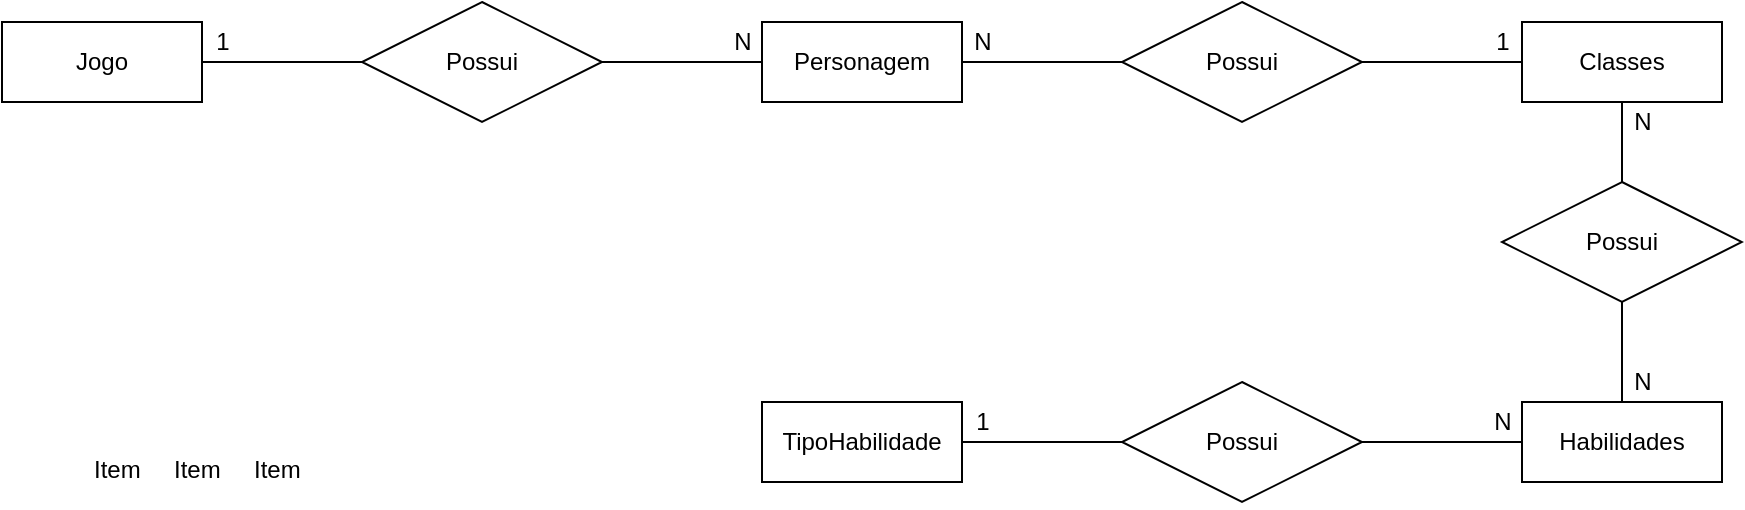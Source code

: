<mxfile version="14.9.5" type="device" pages="2"><diagram id="qcQOWo5mP9EV_OPhHQZC" name="Hroads Conceitual"><mxGraphModel dx="1038" dy="579" grid="1" gridSize="10" guides="1" tooltips="1" connect="1" arrows="1" fold="1" page="1" pageScale="1" pageWidth="827" pageHeight="1169" math="0" shadow="0"><root><mxCell id="0"/><mxCell id="1" parent="0"/><mxCell id="XZk0jeZ_s2d-LHmy0Vbu-28" style="edgeStyle=orthogonalEdgeStyle;rounded=0;orthogonalLoop=1;jettySize=auto;html=1;endArrow=none;endFill=0;" edge="1" parent="1" source="XZk0jeZ_s2d-LHmy0Vbu-4" target="XZk0jeZ_s2d-LHmy0Vbu-25"><mxGeometry relative="1" as="geometry"/></mxCell><mxCell id="XZk0jeZ_s2d-LHmy0Vbu-4" value="Jogo" style="whiteSpace=wrap;html=1;align=center;" vertex="1" parent="1"><mxGeometry y="320" width="100" height="40" as="geometry"/></mxCell><mxCell id="XZk0jeZ_s2d-LHmy0Vbu-30" style="edgeStyle=orthogonalEdgeStyle;rounded=0;orthogonalLoop=1;jettySize=auto;html=1;entryX=0;entryY=0.5;entryDx=0;entryDy=0;endArrow=none;endFill=0;" edge="1" parent="1" source="XZk0jeZ_s2d-LHmy0Vbu-7" target="XZk0jeZ_s2d-LHmy0Vbu-26"><mxGeometry relative="1" as="geometry"/></mxCell><mxCell id="XZk0jeZ_s2d-LHmy0Vbu-7" value="Personagem" style="whiteSpace=wrap;html=1;align=center;" vertex="1" parent="1"><mxGeometry x="380" y="320" width="100" height="40" as="geometry"/></mxCell><mxCell id="XZk0jeZ_s2d-LHmy0Vbu-32" style="edgeStyle=orthogonalEdgeStyle;rounded=0;orthogonalLoop=1;jettySize=auto;html=1;entryX=0.5;entryY=0;entryDx=0;entryDy=0;endArrow=none;endFill=0;" edge="1" parent="1" source="XZk0jeZ_s2d-LHmy0Vbu-9" target="XZk0jeZ_s2d-LHmy0Vbu-27"><mxGeometry relative="1" as="geometry"/></mxCell><mxCell id="XZk0jeZ_s2d-LHmy0Vbu-9" value="Classes" style="whiteSpace=wrap;html=1;align=center;" vertex="1" parent="1"><mxGeometry x="760" y="320" width="100" height="40" as="geometry"/></mxCell><mxCell id="XZk0jeZ_s2d-LHmy0Vbu-35" style="edgeStyle=orthogonalEdgeStyle;rounded=0;orthogonalLoop=1;jettySize=auto;html=1;entryX=1;entryY=0.5;entryDx=0;entryDy=0;endArrow=none;endFill=0;" edge="1" parent="1" source="XZk0jeZ_s2d-LHmy0Vbu-10" target="XZk0jeZ_s2d-LHmy0Vbu-34"><mxGeometry relative="1" as="geometry"/></mxCell><mxCell id="XZk0jeZ_s2d-LHmy0Vbu-10" value="Habilidades" style="whiteSpace=wrap;html=1;align=center;" vertex="1" parent="1"><mxGeometry x="760" y="510" width="100" height="40" as="geometry"/></mxCell><mxCell id="XZk0jeZ_s2d-LHmy0Vbu-11" value="TipoHabilidade" style="whiteSpace=wrap;html=1;align=center;" vertex="1" parent="1"><mxGeometry x="380" y="510" width="100" height="40" as="geometry"/></mxCell><mxCell id="XZk0jeZ_s2d-LHmy0Vbu-29" style="edgeStyle=orthogonalEdgeStyle;rounded=0;orthogonalLoop=1;jettySize=auto;html=1;endArrow=none;endFill=0;" edge="1" parent="1" source="XZk0jeZ_s2d-LHmy0Vbu-25" target="XZk0jeZ_s2d-LHmy0Vbu-7"><mxGeometry relative="1" as="geometry"/></mxCell><mxCell id="XZk0jeZ_s2d-LHmy0Vbu-25" value="Possui" style="shape=rhombus;perimeter=rhombusPerimeter;whiteSpace=wrap;html=1;align=center;" vertex="1" parent="1"><mxGeometry x="180" y="310" width="120" height="60" as="geometry"/></mxCell><mxCell id="XZk0jeZ_s2d-LHmy0Vbu-31" style="edgeStyle=orthogonalEdgeStyle;rounded=0;orthogonalLoop=1;jettySize=auto;html=1;entryX=0;entryY=0.5;entryDx=0;entryDy=0;endArrow=none;endFill=0;" edge="1" parent="1" source="XZk0jeZ_s2d-LHmy0Vbu-26" target="XZk0jeZ_s2d-LHmy0Vbu-9"><mxGeometry relative="1" as="geometry"/></mxCell><mxCell id="XZk0jeZ_s2d-LHmy0Vbu-26" value="Possui" style="shape=rhombus;perimeter=rhombusPerimeter;whiteSpace=wrap;html=1;align=center;" vertex="1" parent="1"><mxGeometry x="560" y="310" width="120" height="60" as="geometry"/></mxCell><mxCell id="XZk0jeZ_s2d-LHmy0Vbu-33" style="edgeStyle=orthogonalEdgeStyle;rounded=0;orthogonalLoop=1;jettySize=auto;html=1;entryX=0.5;entryY=0;entryDx=0;entryDy=0;endArrow=none;endFill=0;" edge="1" parent="1" source="XZk0jeZ_s2d-LHmy0Vbu-27" target="XZk0jeZ_s2d-LHmy0Vbu-10"><mxGeometry relative="1" as="geometry"/></mxCell><mxCell id="XZk0jeZ_s2d-LHmy0Vbu-27" value="Possui" style="shape=rhombus;perimeter=rhombusPerimeter;whiteSpace=wrap;html=1;align=center;" vertex="1" parent="1"><mxGeometry x="750" y="400" width="120" height="60" as="geometry"/></mxCell><mxCell id="XZk0jeZ_s2d-LHmy0Vbu-36" style="edgeStyle=orthogonalEdgeStyle;rounded=0;orthogonalLoop=1;jettySize=auto;html=1;entryX=1;entryY=0.5;entryDx=0;entryDy=0;endArrow=none;endFill=0;" edge="1" parent="1" source="XZk0jeZ_s2d-LHmy0Vbu-34" target="XZk0jeZ_s2d-LHmy0Vbu-11"><mxGeometry relative="1" as="geometry"/></mxCell><mxCell id="XZk0jeZ_s2d-LHmy0Vbu-34" value="Possui" style="shape=rhombus;perimeter=rhombusPerimeter;whiteSpace=wrap;html=1;align=center;" vertex="1" parent="1"><mxGeometry x="560" y="500" width="120" height="60" as="geometry"/></mxCell><mxCell id="XZk0jeZ_s2d-LHmy0Vbu-37" value="1" style="text;html=1;align=center;verticalAlign=middle;resizable=0;points=[];autosize=1;strokeColor=none;" vertex="1" parent="1"><mxGeometry x="100" y="320" width="20" height="20" as="geometry"/></mxCell><mxCell id="XZk0jeZ_s2d-LHmy0Vbu-38" value="N" style="text;html=1;align=center;verticalAlign=middle;resizable=0;points=[];autosize=1;strokeColor=none;" vertex="1" parent="1"><mxGeometry x="360" y="320" width="20" height="20" as="geometry"/></mxCell><mxCell id="XZk0jeZ_s2d-LHmy0Vbu-39" value="N" style="text;html=1;align=center;verticalAlign=middle;resizable=0;points=[];autosize=1;strokeColor=none;" vertex="1" parent="1"><mxGeometry x="480" y="320" width="20" height="20" as="geometry"/></mxCell><mxCell id="XZk0jeZ_s2d-LHmy0Vbu-40" value="1" style="text;html=1;align=center;verticalAlign=middle;resizable=0;points=[];autosize=1;strokeColor=none;" vertex="1" parent="1"><mxGeometry x="740" y="320" width="20" height="20" as="geometry"/></mxCell><mxCell id="XZk0jeZ_s2d-LHmy0Vbu-41" value="N" style="text;html=1;align=center;verticalAlign=middle;resizable=0;points=[];autosize=1;strokeColor=none;" vertex="1" parent="1"><mxGeometry x="740" y="510" width="20" height="20" as="geometry"/></mxCell><mxCell id="XZk0jeZ_s2d-LHmy0Vbu-42" value="1" style="text;html=1;align=center;verticalAlign=middle;resizable=0;points=[];autosize=1;strokeColor=none;" vertex="1" parent="1"><mxGeometry x="480" y="510" width="20" height="20" as="geometry"/></mxCell><mxCell id="XZk0jeZ_s2d-LHmy0Vbu-43" value="N" style="text;html=1;align=center;verticalAlign=middle;resizable=0;points=[];autosize=1;strokeColor=none;" vertex="1" parent="1"><mxGeometry x="810" y="360" width="20" height="20" as="geometry"/></mxCell><mxCell id="XZk0jeZ_s2d-LHmy0Vbu-44" value="N" style="text;html=1;align=center;verticalAlign=middle;resizable=0;points=[];autosize=1;strokeColor=none;" vertex="1" parent="1"><mxGeometry x="810" y="490" width="20" height="20" as="geometry"/></mxCell><mxCell id="fDyMAJk1AnA_8KZ-zSnN-1" value="Item" style="text;strokeColor=none;fillColor=none;spacingLeft=4;spacingRight=4;overflow=hidden;rotatable=0;points=[[0,0.5],[1,0.5]];portConstraint=eastwest;fontSize=12;" vertex="1" parent="1"><mxGeometry x="40" y="530" width="40" height="30" as="geometry"/></mxCell><mxCell id="fDyMAJk1AnA_8KZ-zSnN-2" value="Item" style="text;strokeColor=none;fillColor=none;spacingLeft=4;spacingRight=4;overflow=hidden;rotatable=0;points=[[0,0.5],[1,0.5]];portConstraint=eastwest;fontSize=12;" vertex="1" parent="1"><mxGeometry x="80" y="530" width="40" height="30" as="geometry"/></mxCell><mxCell id="fDyMAJk1AnA_8KZ-zSnN-3" value="Item" style="text;strokeColor=none;fillColor=none;spacingLeft=4;spacingRight=4;overflow=hidden;rotatable=0;points=[[0,0.5],[1,0.5]];portConstraint=eastwest;fontSize=12;" vertex="1" parent="1"><mxGeometry x="120" y="530" width="40" height="30" as="geometry"/></mxCell></root></mxGraphModel></diagram><diagram id="tCDxT_-FCyscC1CX2ZVJ" name="Hroads Lógico"><mxGraphModel dx="1038" dy="579" grid="1" gridSize="10" guides="1" tooltips="1" connect="1" arrows="1" fold="1" page="1" pageScale="1" pageWidth="827" pageHeight="1169" math="0" shadow="0"><root><mxCell id="GwX9rxNa3eCPQBNe-XG7-0"/><mxCell id="GwX9rxNa3eCPQBNe-XG7-1" parent="GwX9rxNa3eCPQBNe-XG7-0"/><mxCell id="GwX9rxNa3eCPQBNe-XG7-2" value="Jogo" style="shape=table;startSize=30;container=1;collapsible=1;childLayout=tableLayout;fixedRows=1;rowLines=0;fontStyle=1;align=center;resizeLast=1;" vertex="1" parent="GwX9rxNa3eCPQBNe-XG7-1"><mxGeometry y="240" width="180" height="130" as="geometry"/></mxCell><mxCell id="GwX9rxNa3eCPQBNe-XG7-3" value="" style="shape=partialRectangle;collapsible=0;dropTarget=0;pointerEvents=0;fillColor=none;top=0;left=0;bottom=1;right=0;points=[[0,0.5],[1,0.5]];portConstraint=eastwest;" vertex="1" parent="GwX9rxNa3eCPQBNe-XG7-2"><mxGeometry y="30" width="180" height="30" as="geometry"/></mxCell><mxCell id="GwX9rxNa3eCPQBNe-XG7-4" value="PK" style="shape=partialRectangle;connectable=0;fillColor=none;top=0;left=0;bottom=0;right=0;fontStyle=1;overflow=hidden;" vertex="1" parent="GwX9rxNa3eCPQBNe-XG7-3"><mxGeometry width="30" height="30" as="geometry"/></mxCell><mxCell id="GwX9rxNa3eCPQBNe-XG7-5" value="IDJogo" style="shape=partialRectangle;connectable=0;fillColor=none;top=0;left=0;bottom=0;right=0;align=left;spacingLeft=6;fontStyle=5;overflow=hidden;" vertex="1" parent="GwX9rxNa3eCPQBNe-XG7-3"><mxGeometry x="30" width="150" height="30" as="geometry"/></mxCell><mxCell id="GwX9rxNa3eCPQBNe-XG7-6" value="" style="shape=partialRectangle;collapsible=0;dropTarget=0;pointerEvents=0;fillColor=none;top=0;left=0;bottom=0;right=0;points=[[0,0.5],[1,0.5]];portConstraint=eastwest;" vertex="1" parent="GwX9rxNa3eCPQBNe-XG7-2"><mxGeometry y="60" width="180" height="30" as="geometry"/></mxCell><mxCell id="GwX9rxNa3eCPQBNe-XG7-7" value="" style="shape=partialRectangle;connectable=0;fillColor=none;top=0;left=0;bottom=0;right=0;editable=1;overflow=hidden;" vertex="1" parent="GwX9rxNa3eCPQBNe-XG7-6"><mxGeometry width="30" height="30" as="geometry"/></mxCell><mxCell id="GwX9rxNa3eCPQBNe-XG7-8" value="Nome" style="shape=partialRectangle;connectable=0;fillColor=none;top=0;left=0;bottom=0;right=0;align=left;spacingLeft=6;overflow=hidden;" vertex="1" parent="GwX9rxNa3eCPQBNe-XG7-6"><mxGeometry x="30" width="150" height="30" as="geometry"/></mxCell><mxCell id="GwX9rxNa3eCPQBNe-XG7-9" value="" style="shape=partialRectangle;collapsible=0;dropTarget=0;pointerEvents=0;fillColor=none;top=0;left=0;bottom=0;right=0;points=[[0,0.5],[1,0.5]];portConstraint=eastwest;" vertex="1" parent="GwX9rxNa3eCPQBNe-XG7-2"><mxGeometry y="90" width="180" height="30" as="geometry"/></mxCell><mxCell id="GwX9rxNa3eCPQBNe-XG7-10" value="" style="shape=partialRectangle;connectable=0;fillColor=none;top=0;left=0;bottom=0;right=0;editable=1;overflow=hidden;" vertex="1" parent="GwX9rxNa3eCPQBNe-XG7-9"><mxGeometry width="30" height="30" as="geometry"/></mxCell><mxCell id="GwX9rxNa3eCPQBNe-XG7-11" value="Empresa" style="shape=partialRectangle;connectable=0;fillColor=none;top=0;left=0;bottom=0;right=0;align=left;spacingLeft=6;overflow=hidden;" vertex="1" parent="GwX9rxNa3eCPQBNe-XG7-9"><mxGeometry x="30" width="150" height="30" as="geometry"/></mxCell><mxCell id="GwX9rxNa3eCPQBNe-XG7-15" value="Personagem" style="shape=table;startSize=30;container=1;collapsible=1;childLayout=tableLayout;fixedRows=1;rowLines=0;fontStyle=1;align=center;resizeLast=1;" vertex="1" parent="GwX9rxNa3eCPQBNe-XG7-1"><mxGeometry x="300" y="240" width="180" height="280" as="geometry"/></mxCell><mxCell id="GwX9rxNa3eCPQBNe-XG7-16" value="" style="shape=partialRectangle;collapsible=0;dropTarget=0;pointerEvents=0;fillColor=none;top=0;left=0;bottom=1;right=0;points=[[0,0.5],[1,0.5]];portConstraint=eastwest;" vertex="1" parent="GwX9rxNa3eCPQBNe-XG7-15"><mxGeometry y="30" width="180" height="30" as="geometry"/></mxCell><mxCell id="GwX9rxNa3eCPQBNe-XG7-17" value="PK" style="shape=partialRectangle;connectable=0;fillColor=none;top=0;left=0;bottom=0;right=0;fontStyle=1;overflow=hidden;" vertex="1" parent="GwX9rxNa3eCPQBNe-XG7-16"><mxGeometry width="30" height="30" as="geometry"/></mxCell><mxCell id="GwX9rxNa3eCPQBNe-XG7-18" value="IDPersonagem" style="shape=partialRectangle;connectable=0;fillColor=none;top=0;left=0;bottom=0;right=0;align=left;spacingLeft=6;fontStyle=5;overflow=hidden;" vertex="1" parent="GwX9rxNa3eCPQBNe-XG7-16"><mxGeometry x="30" width="150" height="30" as="geometry"/></mxCell><mxCell id="jLV2ypFtuwXhLtqrMPnz-0" value="" style="shape=partialRectangle;collapsible=0;dropTarget=0;pointerEvents=0;fillColor=none;top=0;left=0;bottom=1;right=0;points=[[0,0.5],[1,0.5]];portConstraint=eastwest;" vertex="1" parent="GwX9rxNa3eCPQBNe-XG7-15"><mxGeometry y="60" width="180" height="30" as="geometry"/></mxCell><mxCell id="jLV2ypFtuwXhLtqrMPnz-1" value="FK" style="shape=partialRectangle;connectable=0;fillColor=none;top=0;left=0;bottom=0;right=0;fontStyle=1;overflow=hidden;" vertex="1" parent="jLV2ypFtuwXhLtqrMPnz-0"><mxGeometry width="30" height="30" as="geometry"/></mxCell><mxCell id="jLV2ypFtuwXhLtqrMPnz-2" value="IDClasses" style="shape=partialRectangle;connectable=0;fillColor=none;top=0;left=0;bottom=0;right=0;align=left;spacingLeft=6;fontStyle=5;overflow=hidden;" vertex="1" parent="jLV2ypFtuwXhLtqrMPnz-0"><mxGeometry x="30" width="150" height="30" as="geometry"/></mxCell><mxCell id="GwX9rxNa3eCPQBNe-XG7-19" value="" style="shape=partialRectangle;collapsible=0;dropTarget=0;pointerEvents=0;fillColor=none;top=0;left=0;bottom=0;right=0;points=[[0,0.5],[1,0.5]];portConstraint=eastwest;" vertex="1" parent="GwX9rxNa3eCPQBNe-XG7-15"><mxGeometry y="90" width="180" height="30" as="geometry"/></mxCell><mxCell id="GwX9rxNa3eCPQBNe-XG7-20" value="" style="shape=partialRectangle;connectable=0;fillColor=none;top=0;left=0;bottom=0;right=0;editable=1;overflow=hidden;" vertex="1" parent="GwX9rxNa3eCPQBNe-XG7-19"><mxGeometry width="30" height="30" as="geometry"/></mxCell><mxCell id="GwX9rxNa3eCPQBNe-XG7-21" value="Nome" style="shape=partialRectangle;connectable=0;fillColor=none;top=0;left=0;bottom=0;right=0;align=left;spacingLeft=6;overflow=hidden;" vertex="1" parent="GwX9rxNa3eCPQBNe-XG7-19"><mxGeometry x="30" width="150" height="30" as="geometry"/></mxCell><mxCell id="_q0OLdpv2sACySHAVKUB-0" value="" style="shape=partialRectangle;collapsible=0;dropTarget=0;pointerEvents=0;fillColor=none;top=0;left=0;bottom=0;right=0;points=[[0,0.5],[1,0.5]];portConstraint=eastwest;" vertex="1" parent="GwX9rxNa3eCPQBNe-XG7-15"><mxGeometry y="120" width="180" height="30" as="geometry"/></mxCell><mxCell id="_q0OLdpv2sACySHAVKUB-1" value="" style="shape=partialRectangle;connectable=0;fillColor=none;top=0;left=0;bottom=0;right=0;editable=1;overflow=hidden;" vertex="1" parent="_q0OLdpv2sACySHAVKUB-0"><mxGeometry width="30" height="30" as="geometry"/></mxCell><mxCell id="_q0OLdpv2sACySHAVKUB-2" value="NomePersonagem" style="shape=partialRectangle;connectable=0;fillColor=none;top=0;left=0;bottom=0;right=0;align=left;spacingLeft=6;overflow=hidden;" vertex="1" parent="_q0OLdpv2sACySHAVKUB-0"><mxGeometry x="30" width="150" height="30" as="geometry"/></mxCell><mxCell id="GwX9rxNa3eCPQBNe-XG7-22" value="" style="shape=partialRectangle;collapsible=0;dropTarget=0;pointerEvents=0;fillColor=none;top=0;left=0;bottom=0;right=0;points=[[0,0.5],[1,0.5]];portConstraint=eastwest;" vertex="1" parent="GwX9rxNa3eCPQBNe-XG7-15"><mxGeometry y="150" width="180" height="30" as="geometry"/></mxCell><mxCell id="GwX9rxNa3eCPQBNe-XG7-23" value="" style="shape=partialRectangle;connectable=0;fillColor=none;top=0;left=0;bottom=0;right=0;editable=1;overflow=hidden;" vertex="1" parent="GwX9rxNa3eCPQBNe-XG7-22"><mxGeometry width="30" height="30" as="geometry"/></mxCell><mxCell id="GwX9rxNa3eCPQBNe-XG7-24" value="Vida" style="shape=partialRectangle;connectable=0;fillColor=none;top=0;left=0;bottom=0;right=0;align=left;spacingLeft=6;overflow=hidden;" vertex="1" parent="GwX9rxNa3eCPQBNe-XG7-22"><mxGeometry x="30" width="150" height="30" as="geometry"/></mxCell><mxCell id="GwX9rxNa3eCPQBNe-XG7-25" value="" style="shape=partialRectangle;collapsible=0;dropTarget=0;pointerEvents=0;fillColor=none;top=0;left=0;bottom=0;right=0;points=[[0,0.5],[1,0.5]];portConstraint=eastwest;" vertex="1" parent="GwX9rxNa3eCPQBNe-XG7-15"><mxGeometry y="180" width="180" height="30" as="geometry"/></mxCell><mxCell id="GwX9rxNa3eCPQBNe-XG7-26" value="" style="shape=partialRectangle;connectable=0;fillColor=none;top=0;left=0;bottom=0;right=0;editable=1;overflow=hidden;" vertex="1" parent="GwX9rxNa3eCPQBNe-XG7-25"><mxGeometry width="30" height="30" as="geometry"/></mxCell><mxCell id="GwX9rxNa3eCPQBNe-XG7-27" value="Mana" style="shape=partialRectangle;connectable=0;fillColor=none;top=0;left=0;bottom=0;right=0;align=left;spacingLeft=6;overflow=hidden;" vertex="1" parent="GwX9rxNa3eCPQBNe-XG7-25"><mxGeometry x="30" width="150" height="30" as="geometry"/></mxCell><mxCell id="SXN-God-HungipB32sxy-0" value="" style="shape=partialRectangle;collapsible=0;dropTarget=0;pointerEvents=0;fillColor=none;top=0;left=0;bottom=0;right=0;points=[[0,0.5],[1,0.5]];portConstraint=eastwest;" vertex="1" parent="GwX9rxNa3eCPQBNe-XG7-15"><mxGeometry y="210" width="180" height="30" as="geometry"/></mxCell><mxCell id="SXN-God-HungipB32sxy-1" value="" style="shape=partialRectangle;connectable=0;fillColor=none;top=0;left=0;bottom=0;right=0;editable=1;overflow=hidden;" vertex="1" parent="SXN-God-HungipB32sxy-0"><mxGeometry width="30" height="30" as="geometry"/></mxCell><mxCell id="SXN-God-HungipB32sxy-2" value="DTUpdate" style="shape=partialRectangle;connectable=0;fillColor=none;top=0;left=0;bottom=0;right=0;align=left;spacingLeft=6;overflow=hidden;" vertex="1" parent="SXN-God-HungipB32sxy-0"><mxGeometry x="30" width="150" height="30" as="geometry"/></mxCell><mxCell id="SXN-God-HungipB32sxy-3" value="" style="shape=partialRectangle;collapsible=0;dropTarget=0;pointerEvents=0;fillColor=none;top=0;left=0;bottom=0;right=0;points=[[0,0.5],[1,0.5]];portConstraint=eastwest;" vertex="1" parent="GwX9rxNa3eCPQBNe-XG7-15"><mxGeometry y="240" width="180" height="30" as="geometry"/></mxCell><mxCell id="SXN-God-HungipB32sxy-4" value="" style="shape=partialRectangle;connectable=0;fillColor=none;top=0;left=0;bottom=0;right=0;editable=1;overflow=hidden;" vertex="1" parent="SXN-God-HungipB32sxy-3"><mxGeometry width="30" height="30" as="geometry"/></mxCell><mxCell id="SXN-God-HungipB32sxy-5" value="DTCriação" style="shape=partialRectangle;connectable=0;fillColor=none;top=0;left=0;bottom=0;right=0;align=left;spacingLeft=6;overflow=hidden;" vertex="1" parent="SXN-God-HungipB32sxy-3"><mxGeometry x="30" width="150" height="30" as="geometry"/></mxCell><mxCell id="SXN-God-HungipB32sxy-6" value="Classe" style="shape=table;startSize=30;container=1;collapsible=1;childLayout=tableLayout;fixedRows=1;rowLines=0;fontStyle=1;align=center;resizeLast=1;" vertex="1" parent="GwX9rxNa3eCPQBNe-XG7-1"><mxGeometry x="600" y="240" width="180" height="130" as="geometry"/></mxCell><mxCell id="SXN-God-HungipB32sxy-7" value="" style="shape=partialRectangle;collapsible=0;dropTarget=0;pointerEvents=0;fillColor=none;top=0;left=0;bottom=1;right=0;points=[[0,0.5],[1,0.5]];portConstraint=eastwest;" vertex="1" parent="SXN-God-HungipB32sxy-6"><mxGeometry y="30" width="180" height="30" as="geometry"/></mxCell><mxCell id="SXN-God-HungipB32sxy-8" value="PK" style="shape=partialRectangle;connectable=0;fillColor=none;top=0;left=0;bottom=0;right=0;fontStyle=1;overflow=hidden;" vertex="1" parent="SXN-God-HungipB32sxy-7"><mxGeometry width="30" height="30" as="geometry"/></mxCell><mxCell id="SXN-God-HungipB32sxy-9" value="IDClasses" style="shape=partialRectangle;connectable=0;fillColor=none;top=0;left=0;bottom=0;right=0;align=left;spacingLeft=6;fontStyle=5;overflow=hidden;" vertex="1" parent="SXN-God-HungipB32sxy-7"><mxGeometry x="30" width="150" height="30" as="geometry"/></mxCell><mxCell id="zJWKLXFwaNwyzKJ0IIgu-0" value="" style="shape=partialRectangle;collapsible=0;dropTarget=0;pointerEvents=0;fillColor=none;top=0;left=0;bottom=1;right=0;points=[[0,0.5],[1,0.5]];portConstraint=eastwest;" vertex="1" parent="SXN-God-HungipB32sxy-6"><mxGeometry y="60" width="180" height="30" as="geometry"/></mxCell><mxCell id="zJWKLXFwaNwyzKJ0IIgu-1" value="FK" style="shape=partialRectangle;connectable=0;fillColor=none;top=0;left=0;bottom=0;right=0;fontStyle=1;overflow=hidden;" vertex="1" parent="zJWKLXFwaNwyzKJ0IIgu-0"><mxGeometry width="30" height="30" as="geometry"/></mxCell><mxCell id="zJWKLXFwaNwyzKJ0IIgu-2" value="IDKitH" style="shape=partialRectangle;connectable=0;fillColor=none;top=0;left=0;bottom=0;right=0;align=left;spacingLeft=6;fontStyle=5;overflow=hidden;" vertex="1" parent="zJWKLXFwaNwyzKJ0IIgu-0"><mxGeometry x="30" width="150" height="30" as="geometry"/></mxCell><mxCell id="SXN-God-HungipB32sxy-10" value="" style="shape=partialRectangle;collapsible=0;dropTarget=0;pointerEvents=0;fillColor=none;top=0;left=0;bottom=0;right=0;points=[[0,0.5],[1,0.5]];portConstraint=eastwest;" vertex="1" parent="SXN-God-HungipB32sxy-6"><mxGeometry y="90" width="180" height="30" as="geometry"/></mxCell><mxCell id="SXN-God-HungipB32sxy-11" value="" style="shape=partialRectangle;connectable=0;fillColor=none;top=0;left=0;bottom=0;right=0;editable=1;overflow=hidden;" vertex="1" parent="SXN-God-HungipB32sxy-10"><mxGeometry width="30" height="30" as="geometry"/></mxCell><mxCell id="SXN-God-HungipB32sxy-12" value="Classe" style="shape=partialRectangle;connectable=0;fillColor=none;top=0;left=0;bottom=0;right=0;align=left;spacingLeft=6;overflow=hidden;" vertex="1" parent="SXN-God-HungipB32sxy-10"><mxGeometry x="30" width="150" height="30" as="geometry"/></mxCell><mxCell id="_q0OLdpv2sACySHAVKUB-30" value="KitHabilidade" style="shape=table;startSize=30;container=1;collapsible=1;childLayout=tableLayout;fixedRows=1;rowLines=0;fontStyle=1;align=center;resizeLast=1;" vertex="1" parent="GwX9rxNa3eCPQBNe-XG7-1"><mxGeometry x="600" y="600" width="180" height="120" as="geometry"/></mxCell><mxCell id="_q0OLdpv2sACySHAVKUB-31" value="" style="shape=partialRectangle;collapsible=0;dropTarget=0;pointerEvents=0;fillColor=none;top=0;left=0;bottom=1;right=0;points=[[0,0.5],[1,0.5]];portConstraint=eastwest;" vertex="1" parent="_q0OLdpv2sACySHAVKUB-30"><mxGeometry y="30" width="180" height="30" as="geometry"/></mxCell><mxCell id="_q0OLdpv2sACySHAVKUB-32" value="PK" style="shape=partialRectangle;connectable=0;fillColor=none;top=0;left=0;bottom=0;right=0;fontStyle=1;overflow=hidden;" vertex="1" parent="_q0OLdpv2sACySHAVKUB-31"><mxGeometry width="30" height="30" as="geometry"/></mxCell><mxCell id="_q0OLdpv2sACySHAVKUB-33" value="IDKitH" style="shape=partialRectangle;connectable=0;fillColor=none;top=0;left=0;bottom=0;right=0;align=left;spacingLeft=6;fontStyle=5;overflow=hidden;" vertex="1" parent="_q0OLdpv2sACySHAVKUB-31"><mxGeometry x="30" width="150" height="30" as="geometry"/></mxCell><mxCell id="TynuOnaRjkiNW5CMl-Gv-18" value="" style="shape=partialRectangle;collapsible=0;dropTarget=0;pointerEvents=0;fillColor=none;top=0;left=0;bottom=1;right=0;points=[[0,0.5],[1,0.5]];portConstraint=eastwest;" vertex="1" parent="_q0OLdpv2sACySHAVKUB-30"><mxGeometry y="60" width="180" height="30" as="geometry"/></mxCell><mxCell id="TynuOnaRjkiNW5CMl-Gv-19" value="FK" style="shape=partialRectangle;connectable=0;fillColor=none;top=0;left=0;bottom=0;right=0;fontStyle=1;overflow=hidden;" vertex="1" parent="TynuOnaRjkiNW5CMl-Gv-18"><mxGeometry width="30" height="30" as="geometry"/></mxCell><mxCell id="TynuOnaRjkiNW5CMl-Gv-20" value="IDHabilidade" style="shape=partialRectangle;connectable=0;fillColor=none;top=0;left=0;bottom=0;right=0;align=left;spacingLeft=6;fontStyle=5;overflow=hidden;" vertex="1" parent="TynuOnaRjkiNW5CMl-Gv-18"><mxGeometry x="30" width="150" height="30" as="geometry"/></mxCell><mxCell id="TynuOnaRjkiNW5CMl-Gv-21" style="edgeStyle=orthogonalEdgeStyle;rounded=0;orthogonalLoop=1;jettySize=auto;html=1;exitX=0.5;exitY=1;exitDx=0;exitDy=0;entryX=0.516;entryY=1.007;entryDx=0;entryDy=0;entryPerimeter=0;endArrow=none;endFill=0;" edge="1" parent="_q0OLdpv2sACySHAVKUB-30" source="_q0OLdpv2sACySHAVKUB-30" target="TynuOnaRjkiNW5CMl-Gv-18"><mxGeometry relative="1" as="geometry"/></mxCell><mxCell id="TynuOnaRjkiNW5CMl-Gv-22" value="" style="shape=partialRectangle;collapsible=0;dropTarget=0;pointerEvents=0;fillColor=none;top=0;left=0;bottom=1;right=0;points=[[0,0.5],[1,0.5]];portConstraint=eastwest;" vertex="1" parent="_q0OLdpv2sACySHAVKUB-30"><mxGeometry y="90" width="180" height="30" as="geometry"/></mxCell><mxCell id="TynuOnaRjkiNW5CMl-Gv-23" value="FK" style="shape=partialRectangle;connectable=0;fillColor=none;top=0;left=0;bottom=0;right=0;fontStyle=1;overflow=hidden;" vertex="1" parent="TynuOnaRjkiNW5CMl-Gv-22"><mxGeometry width="30" height="30" as="geometry"/></mxCell><mxCell id="TynuOnaRjkiNW5CMl-Gv-24" value="IDClasses" style="shape=partialRectangle;connectable=0;fillColor=none;top=0;left=0;bottom=0;right=0;align=left;spacingLeft=6;fontStyle=5;overflow=hidden;fontSize=11;" vertex="1" parent="TynuOnaRjkiNW5CMl-Gv-22"><mxGeometry x="30" width="150" height="30" as="geometry"/></mxCell><mxCell id="TynuOnaRjkiNW5CMl-Gv-0" value="Habilidade" style="shape=table;startSize=30;container=1;collapsible=1;childLayout=tableLayout;fixedRows=1;rowLines=0;fontStyle=1;align=center;resizeLast=1;" vertex="1" parent="GwX9rxNa3eCPQBNe-XG7-1"><mxGeometry x="300" y="600" width="180" height="130" as="geometry"/></mxCell><mxCell id="TynuOnaRjkiNW5CMl-Gv-1" value="" style="shape=partialRectangle;collapsible=0;dropTarget=0;pointerEvents=0;fillColor=none;top=0;left=0;bottom=1;right=0;points=[[0,0.5],[1,0.5]];portConstraint=eastwest;" vertex="1" parent="TynuOnaRjkiNW5CMl-Gv-0"><mxGeometry y="30" width="180" height="30" as="geometry"/></mxCell><mxCell id="TynuOnaRjkiNW5CMl-Gv-2" value="PK" style="shape=partialRectangle;connectable=0;fillColor=none;top=0;left=0;bottom=0;right=0;fontStyle=1;overflow=hidden;" vertex="1" parent="TynuOnaRjkiNW5CMl-Gv-1"><mxGeometry width="30" height="30" as="geometry"/></mxCell><mxCell id="TynuOnaRjkiNW5CMl-Gv-3" value="IDHabilidade" style="shape=partialRectangle;connectable=0;fillColor=none;top=0;left=0;bottom=0;right=0;align=left;spacingLeft=6;fontStyle=5;overflow=hidden;" vertex="1" parent="TynuOnaRjkiNW5CMl-Gv-1"><mxGeometry x="30" width="150" height="30" as="geometry"/></mxCell><mxCell id="TynuOnaRjkiNW5CMl-Gv-25" value="" style="shape=partialRectangle;collapsible=0;dropTarget=0;pointerEvents=0;fillColor=none;top=0;left=0;bottom=1;right=0;points=[[0,0.5],[1,0.5]];portConstraint=eastwest;" vertex="1" parent="TynuOnaRjkiNW5CMl-Gv-0"><mxGeometry y="60" width="180" height="30" as="geometry"/></mxCell><mxCell id="TynuOnaRjkiNW5CMl-Gv-26" value="FK" style="shape=partialRectangle;connectable=0;fillColor=none;top=0;left=0;bottom=0;right=0;fontStyle=1;overflow=hidden;" vertex="1" parent="TynuOnaRjkiNW5CMl-Gv-25"><mxGeometry width="30" height="30" as="geometry"/></mxCell><mxCell id="TynuOnaRjkiNW5CMl-Gv-27" value="IDTipoH" style="shape=partialRectangle;connectable=0;fillColor=none;top=0;left=0;bottom=0;right=0;align=left;spacingLeft=6;fontStyle=5;overflow=hidden;" vertex="1" parent="TynuOnaRjkiNW5CMl-Gv-25"><mxGeometry x="30" width="150" height="30" as="geometry"/></mxCell><mxCell id="TynuOnaRjkiNW5CMl-Gv-4" value="" style="shape=partialRectangle;collapsible=0;dropTarget=0;pointerEvents=0;fillColor=none;top=0;left=0;bottom=0;right=0;points=[[0,0.5],[1,0.5]];portConstraint=eastwest;" vertex="1" parent="TynuOnaRjkiNW5CMl-Gv-0"><mxGeometry y="90" width="180" height="30" as="geometry"/></mxCell><mxCell id="TynuOnaRjkiNW5CMl-Gv-5" value="" style="shape=partialRectangle;connectable=0;fillColor=none;top=0;left=0;bottom=0;right=0;editable=1;overflow=hidden;" vertex="1" parent="TynuOnaRjkiNW5CMl-Gv-4"><mxGeometry width="30" height="30" as="geometry"/></mxCell><mxCell id="TynuOnaRjkiNW5CMl-Gv-6" value="NomeHabilidade" style="shape=partialRectangle;connectable=0;fillColor=none;top=0;left=0;bottom=0;right=0;align=left;spacingLeft=6;overflow=hidden;" vertex="1" parent="TynuOnaRjkiNW5CMl-Gv-4"><mxGeometry x="30" width="150" height="30" as="geometry"/></mxCell><mxCell id="TynuOnaRjkiNW5CMl-Gv-28" value="Tipo Habilidade" style="shape=table;startSize=30;container=1;collapsible=1;childLayout=tableLayout;fixedRows=1;rowLines=0;fontStyle=1;align=center;resizeLast=1;" vertex="1" parent="GwX9rxNa3eCPQBNe-XG7-1"><mxGeometry y="600" width="180" height="100" as="geometry"/></mxCell><mxCell id="TynuOnaRjkiNW5CMl-Gv-29" value="" style="shape=partialRectangle;collapsible=0;dropTarget=0;pointerEvents=0;fillColor=none;top=0;left=0;bottom=1;right=0;points=[[0,0.5],[1,0.5]];portConstraint=eastwest;" vertex="1" parent="TynuOnaRjkiNW5CMl-Gv-28"><mxGeometry y="30" width="180" height="30" as="geometry"/></mxCell><mxCell id="TynuOnaRjkiNW5CMl-Gv-30" value="PK" style="shape=partialRectangle;connectable=0;fillColor=none;top=0;left=0;bottom=0;right=0;fontStyle=1;overflow=hidden;" vertex="1" parent="TynuOnaRjkiNW5CMl-Gv-29"><mxGeometry width="30" height="30" as="geometry"/></mxCell><mxCell id="TynuOnaRjkiNW5CMl-Gv-31" value="IDTipoH" style="shape=partialRectangle;connectable=0;fillColor=none;top=0;left=0;bottom=0;right=0;align=left;spacingLeft=6;fontStyle=5;overflow=hidden;" vertex="1" parent="TynuOnaRjkiNW5CMl-Gv-29"><mxGeometry x="30" width="150" height="30" as="geometry"/></mxCell><mxCell id="TynuOnaRjkiNW5CMl-Gv-32" value="" style="shape=partialRectangle;collapsible=0;dropTarget=0;pointerEvents=0;fillColor=none;top=0;left=0;bottom=0;right=0;points=[[0,0.5],[1,0.5]];portConstraint=eastwest;" vertex="1" parent="TynuOnaRjkiNW5CMl-Gv-28"><mxGeometry y="60" width="180" height="30" as="geometry"/></mxCell><mxCell id="TynuOnaRjkiNW5CMl-Gv-33" value="" style="shape=partialRectangle;connectable=0;fillColor=none;top=0;left=0;bottom=0;right=0;editable=1;overflow=hidden;" vertex="1" parent="TynuOnaRjkiNW5CMl-Gv-32"><mxGeometry width="30" height="30" as="geometry"/></mxCell><mxCell id="TynuOnaRjkiNW5CMl-Gv-34" value="Tipo" style="shape=partialRectangle;connectable=0;fillColor=none;top=0;left=0;bottom=0;right=0;align=left;spacingLeft=6;overflow=hidden;" vertex="1" parent="TynuOnaRjkiNW5CMl-Gv-32"><mxGeometry x="30" width="150" height="30" as="geometry"/></mxCell><mxCell id="TynuOnaRjkiNW5CMl-Gv-41" value="" style="edgeStyle=entityRelationEdgeStyle;fontSize=12;html=1;endArrow=ERoneToMany;" edge="1" parent="GwX9rxNa3eCPQBNe-XG7-1" source="GwX9rxNa3eCPQBNe-XG7-2" target="GwX9rxNa3eCPQBNe-XG7-15"><mxGeometry width="100" height="100" relative="1" as="geometry"><mxPoint x="190" y="440" as="sourcePoint"/><mxPoint x="290" y="340" as="targetPoint"/></mxGeometry></mxCell><mxCell id="DCZ0d3h-VQPDjPziSQKA-0" value="" style="edgeStyle=entityRelationEdgeStyle;fontSize=12;html=1;endArrow=ERoneToMany;entryX=1;entryY=0.5;entryDx=0;entryDy=0;exitX=0;exitY=0.5;exitDx=0;exitDy=0;" edge="1" parent="GwX9rxNa3eCPQBNe-XG7-1" source="SXN-God-HungipB32sxy-7" target="jLV2ypFtuwXhLtqrMPnz-0"><mxGeometry width="100" height="100" relative="1" as="geometry"><mxPoint x="480" y="470" as="sourcePoint"/><mxPoint x="580" y="370" as="targetPoint"/></mxGeometry></mxCell><mxCell id="DCZ0d3h-VQPDjPziSQKA-1" value="" style="edgeStyle=entityRelationEdgeStyle;fontSize=12;html=1;endArrow=ERoneToMany;exitX=1;exitY=0.5;exitDx=0;exitDy=0;" edge="1" parent="GwX9rxNa3eCPQBNe-XG7-1" source="SXN-God-HungipB32sxy-7" target="TynuOnaRjkiNW5CMl-Gv-22"><mxGeometry width="100" height="100" relative="1" as="geometry"><mxPoint x="520" y="550" as="sourcePoint"/><mxPoint x="620" y="450" as="targetPoint"/></mxGeometry></mxCell><mxCell id="DCZ0d3h-VQPDjPziSQKA-2" value="" style="edgeStyle=entityRelationEdgeStyle;fontSize=12;html=1;endArrow=ERoneToMany;" edge="1" parent="GwX9rxNa3eCPQBNe-XG7-1" source="TynuOnaRjkiNW5CMl-Gv-1" target="TynuOnaRjkiNW5CMl-Gv-18"><mxGeometry width="100" height="100" relative="1" as="geometry"><mxPoint x="480" y="610" as="sourcePoint"/><mxPoint x="580" y="510" as="targetPoint"/></mxGeometry></mxCell><mxCell id="DCZ0d3h-VQPDjPziSQKA-3" value="" style="edgeStyle=entityRelationEdgeStyle;fontSize=12;html=1;endArrow=ERoneToMany;" edge="1" parent="GwX9rxNa3eCPQBNe-XG7-1" source="TynuOnaRjkiNW5CMl-Gv-29" target="TynuOnaRjkiNW5CMl-Gv-25"><mxGeometry width="100" height="100" relative="1" as="geometry"><mxPoint x="80" y="585" as="sourcePoint"/><mxPoint x="180" y="485" as="targetPoint"/></mxGeometry></mxCell></root></mxGraphModel></diagram></mxfile>